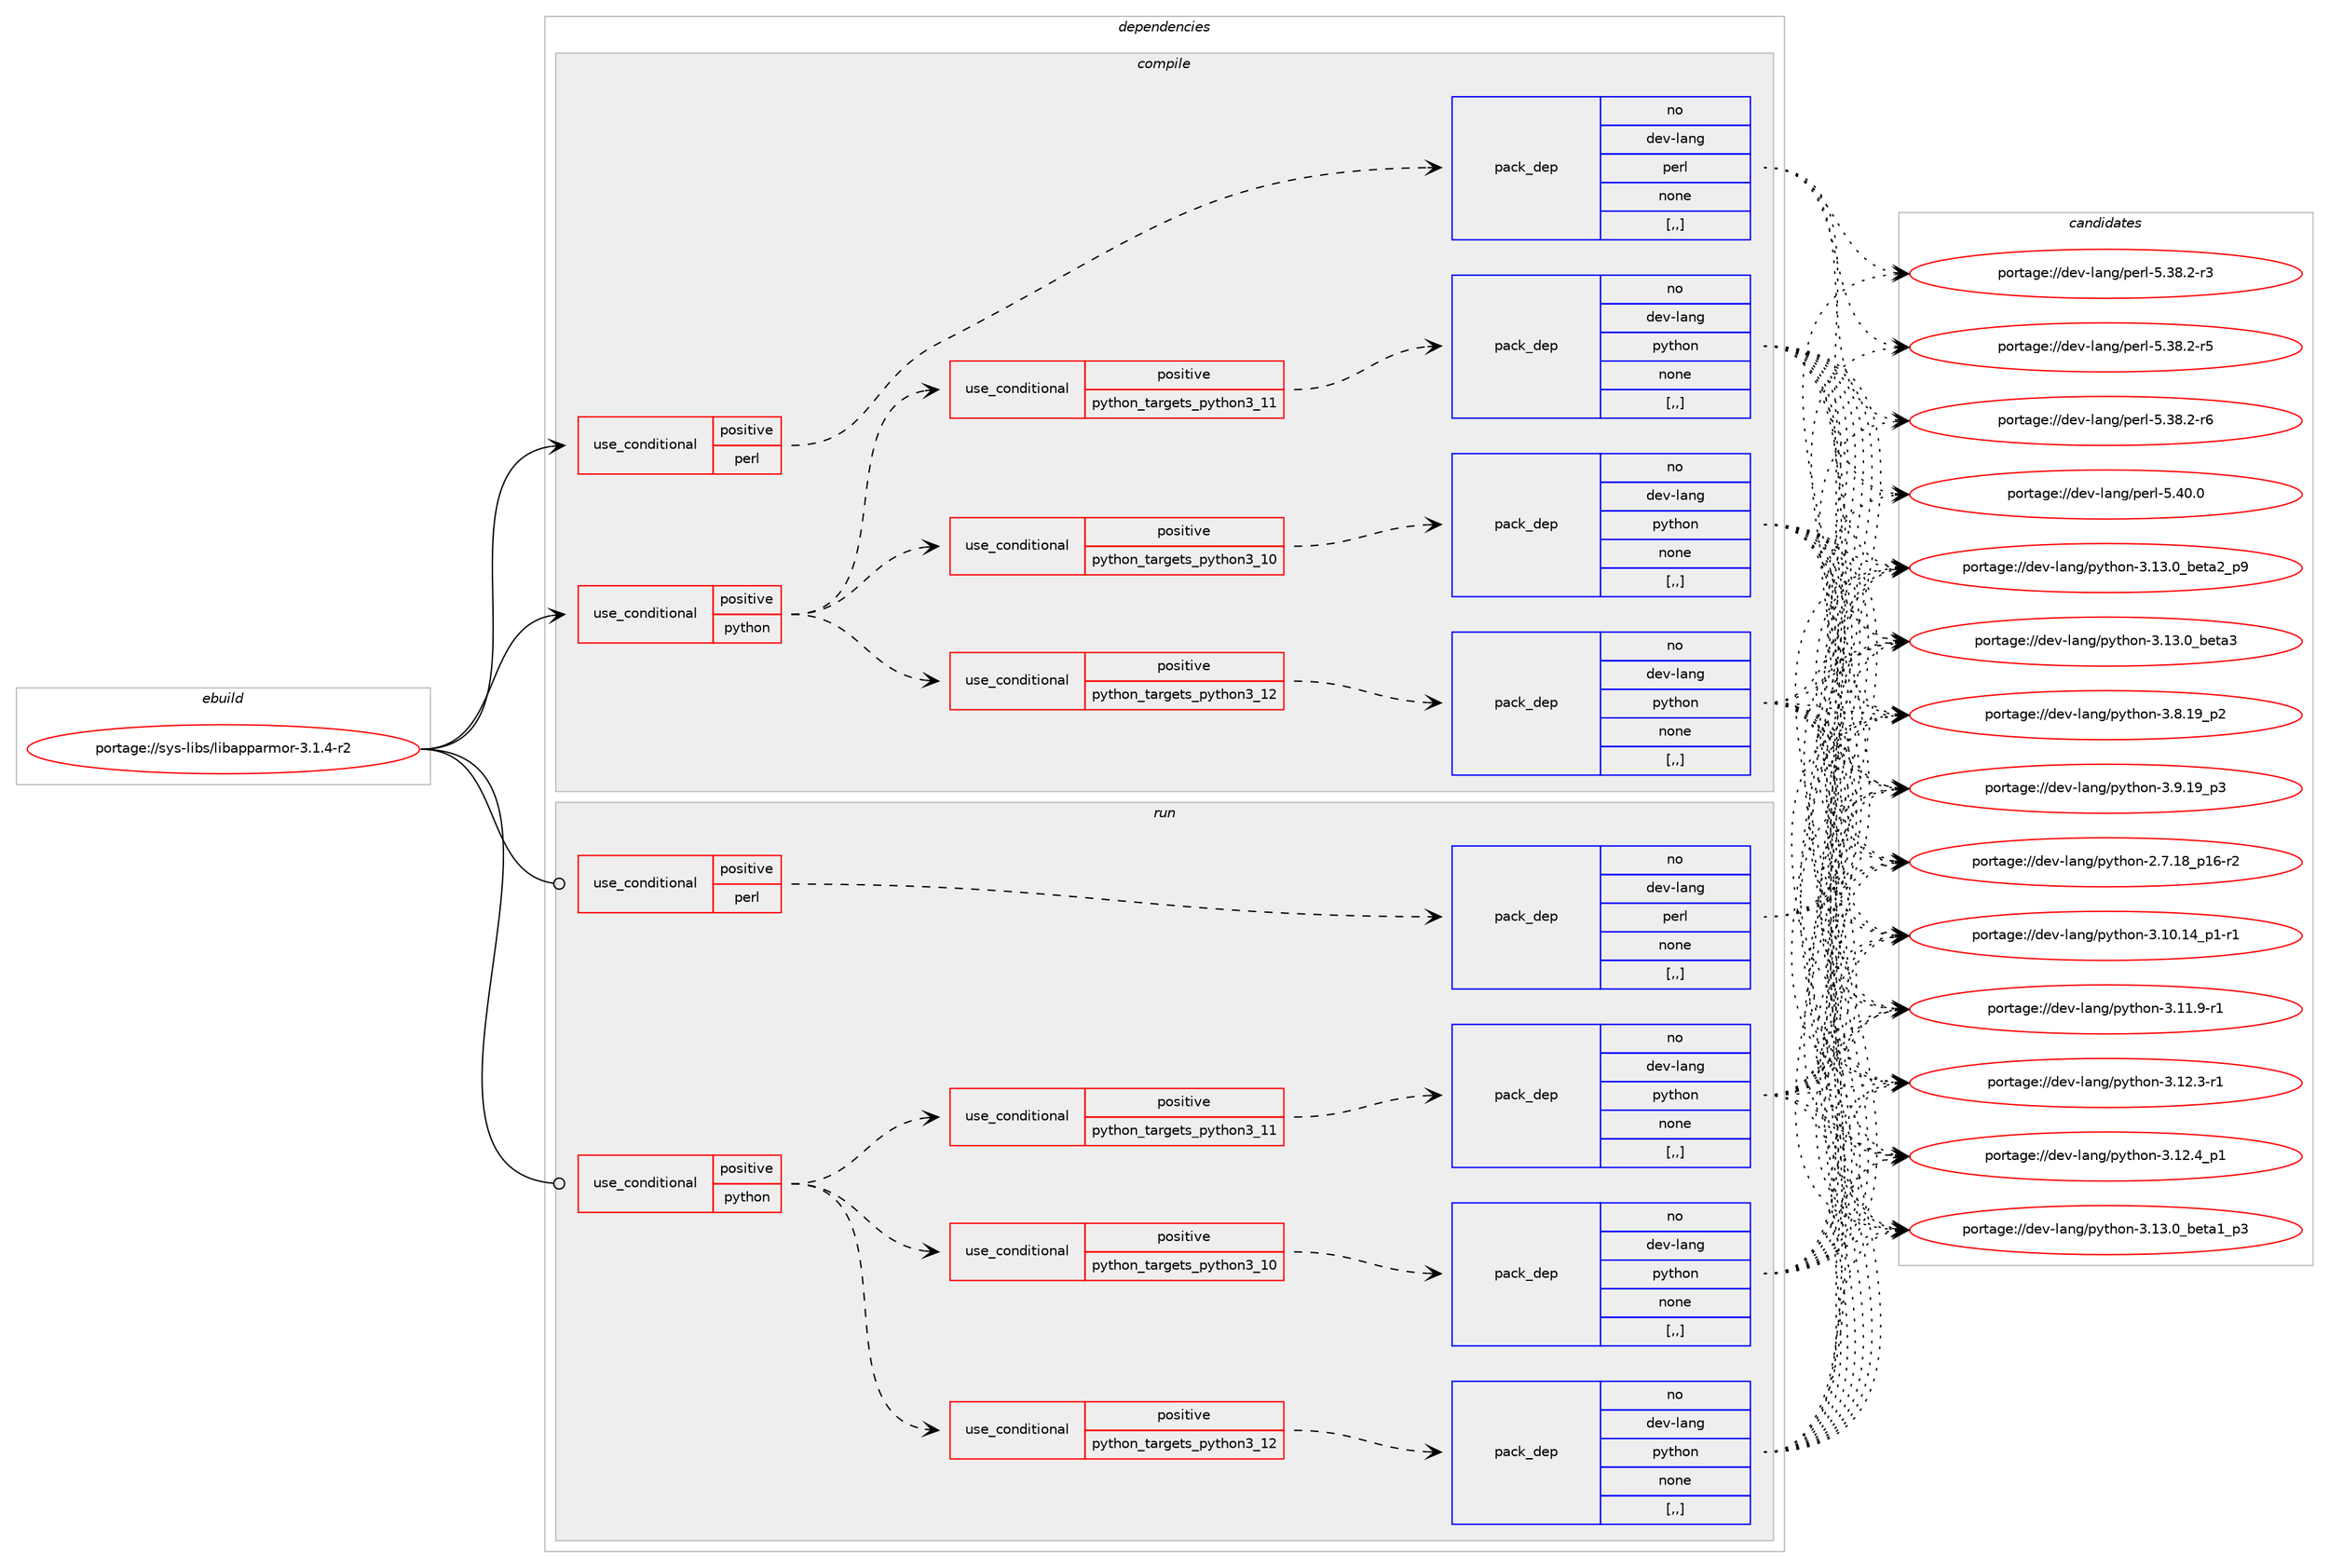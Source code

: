 digraph prolog {

# *************
# Graph options
# *************

newrank=true;
concentrate=true;
compound=true;
graph [rankdir=LR,fontname=Helvetica,fontsize=10,ranksep=1.5];#, ranksep=2.5, nodesep=0.2];
edge  [arrowhead=vee];
node  [fontname=Helvetica,fontsize=10];

# **********
# The ebuild
# **********

subgraph cluster_leftcol {
color=gray;
rank=same;
label=<<i>ebuild</i>>;
id [label="portage://sys-libs/libapparmor-3.1.4-r2", color=red, width=4, href="../sys-libs/libapparmor-3.1.4-r2.svg"];
}

# ****************
# The dependencies
# ****************

subgraph cluster_midcol {
color=gray;
label=<<i>dependencies</i>>;
subgraph cluster_compile {
fillcolor="#eeeeee";
style=filled;
label=<<i>compile</i>>;
subgraph cond114530 {
dependency430396 [label=<<TABLE BORDER="0" CELLBORDER="1" CELLSPACING="0" CELLPADDING="4"><TR><TD ROWSPAN="3" CELLPADDING="10">use_conditional</TD></TR><TR><TD>positive</TD></TR><TR><TD>perl</TD></TR></TABLE>>, shape=none, color=red];
subgraph pack312941 {
dependency430397 [label=<<TABLE BORDER="0" CELLBORDER="1" CELLSPACING="0" CELLPADDING="4" WIDTH="220"><TR><TD ROWSPAN="6" CELLPADDING="30">pack_dep</TD></TR><TR><TD WIDTH="110">no</TD></TR><TR><TD>dev-lang</TD></TR><TR><TD>perl</TD></TR><TR><TD>none</TD></TR><TR><TD>[,,]</TD></TR></TABLE>>, shape=none, color=blue];
}
dependency430396:e -> dependency430397:w [weight=20,style="dashed",arrowhead="vee"];
}
id:e -> dependency430396:w [weight=20,style="solid",arrowhead="vee"];
subgraph cond114531 {
dependency430398 [label=<<TABLE BORDER="0" CELLBORDER="1" CELLSPACING="0" CELLPADDING="4"><TR><TD ROWSPAN="3" CELLPADDING="10">use_conditional</TD></TR><TR><TD>positive</TD></TR><TR><TD>python</TD></TR></TABLE>>, shape=none, color=red];
subgraph cond114532 {
dependency430399 [label=<<TABLE BORDER="0" CELLBORDER="1" CELLSPACING="0" CELLPADDING="4"><TR><TD ROWSPAN="3" CELLPADDING="10">use_conditional</TD></TR><TR><TD>positive</TD></TR><TR><TD>python_targets_python3_10</TD></TR></TABLE>>, shape=none, color=red];
subgraph pack312942 {
dependency430400 [label=<<TABLE BORDER="0" CELLBORDER="1" CELLSPACING="0" CELLPADDING="4" WIDTH="220"><TR><TD ROWSPAN="6" CELLPADDING="30">pack_dep</TD></TR><TR><TD WIDTH="110">no</TD></TR><TR><TD>dev-lang</TD></TR><TR><TD>python</TD></TR><TR><TD>none</TD></TR><TR><TD>[,,]</TD></TR></TABLE>>, shape=none, color=blue];
}
dependency430399:e -> dependency430400:w [weight=20,style="dashed",arrowhead="vee"];
}
dependency430398:e -> dependency430399:w [weight=20,style="dashed",arrowhead="vee"];
subgraph cond114533 {
dependency430401 [label=<<TABLE BORDER="0" CELLBORDER="1" CELLSPACING="0" CELLPADDING="4"><TR><TD ROWSPAN="3" CELLPADDING="10">use_conditional</TD></TR><TR><TD>positive</TD></TR><TR><TD>python_targets_python3_11</TD></TR></TABLE>>, shape=none, color=red];
subgraph pack312943 {
dependency430402 [label=<<TABLE BORDER="0" CELLBORDER="1" CELLSPACING="0" CELLPADDING="4" WIDTH="220"><TR><TD ROWSPAN="6" CELLPADDING="30">pack_dep</TD></TR><TR><TD WIDTH="110">no</TD></TR><TR><TD>dev-lang</TD></TR><TR><TD>python</TD></TR><TR><TD>none</TD></TR><TR><TD>[,,]</TD></TR></TABLE>>, shape=none, color=blue];
}
dependency430401:e -> dependency430402:w [weight=20,style="dashed",arrowhead="vee"];
}
dependency430398:e -> dependency430401:w [weight=20,style="dashed",arrowhead="vee"];
subgraph cond114534 {
dependency430403 [label=<<TABLE BORDER="0" CELLBORDER="1" CELLSPACING="0" CELLPADDING="4"><TR><TD ROWSPAN="3" CELLPADDING="10">use_conditional</TD></TR><TR><TD>positive</TD></TR><TR><TD>python_targets_python3_12</TD></TR></TABLE>>, shape=none, color=red];
subgraph pack312944 {
dependency430404 [label=<<TABLE BORDER="0" CELLBORDER="1" CELLSPACING="0" CELLPADDING="4" WIDTH="220"><TR><TD ROWSPAN="6" CELLPADDING="30">pack_dep</TD></TR><TR><TD WIDTH="110">no</TD></TR><TR><TD>dev-lang</TD></TR><TR><TD>python</TD></TR><TR><TD>none</TD></TR><TR><TD>[,,]</TD></TR></TABLE>>, shape=none, color=blue];
}
dependency430403:e -> dependency430404:w [weight=20,style="dashed",arrowhead="vee"];
}
dependency430398:e -> dependency430403:w [weight=20,style="dashed",arrowhead="vee"];
}
id:e -> dependency430398:w [weight=20,style="solid",arrowhead="vee"];
}
subgraph cluster_compileandrun {
fillcolor="#eeeeee";
style=filled;
label=<<i>compile and run</i>>;
}
subgraph cluster_run {
fillcolor="#eeeeee";
style=filled;
label=<<i>run</i>>;
subgraph cond114535 {
dependency430405 [label=<<TABLE BORDER="0" CELLBORDER="1" CELLSPACING="0" CELLPADDING="4"><TR><TD ROWSPAN="3" CELLPADDING="10">use_conditional</TD></TR><TR><TD>positive</TD></TR><TR><TD>perl</TD></TR></TABLE>>, shape=none, color=red];
subgraph pack312945 {
dependency430406 [label=<<TABLE BORDER="0" CELLBORDER="1" CELLSPACING="0" CELLPADDING="4" WIDTH="220"><TR><TD ROWSPAN="6" CELLPADDING="30">pack_dep</TD></TR><TR><TD WIDTH="110">no</TD></TR><TR><TD>dev-lang</TD></TR><TR><TD>perl</TD></TR><TR><TD>none</TD></TR><TR><TD>[,,]</TD></TR></TABLE>>, shape=none, color=blue];
}
dependency430405:e -> dependency430406:w [weight=20,style="dashed",arrowhead="vee"];
}
id:e -> dependency430405:w [weight=20,style="solid",arrowhead="odot"];
subgraph cond114536 {
dependency430407 [label=<<TABLE BORDER="0" CELLBORDER="1" CELLSPACING="0" CELLPADDING="4"><TR><TD ROWSPAN="3" CELLPADDING="10">use_conditional</TD></TR><TR><TD>positive</TD></TR><TR><TD>python</TD></TR></TABLE>>, shape=none, color=red];
subgraph cond114537 {
dependency430408 [label=<<TABLE BORDER="0" CELLBORDER="1" CELLSPACING="0" CELLPADDING="4"><TR><TD ROWSPAN="3" CELLPADDING="10">use_conditional</TD></TR><TR><TD>positive</TD></TR><TR><TD>python_targets_python3_10</TD></TR></TABLE>>, shape=none, color=red];
subgraph pack312946 {
dependency430409 [label=<<TABLE BORDER="0" CELLBORDER="1" CELLSPACING="0" CELLPADDING="4" WIDTH="220"><TR><TD ROWSPAN="6" CELLPADDING="30">pack_dep</TD></TR><TR><TD WIDTH="110">no</TD></TR><TR><TD>dev-lang</TD></TR><TR><TD>python</TD></TR><TR><TD>none</TD></TR><TR><TD>[,,]</TD></TR></TABLE>>, shape=none, color=blue];
}
dependency430408:e -> dependency430409:w [weight=20,style="dashed",arrowhead="vee"];
}
dependency430407:e -> dependency430408:w [weight=20,style="dashed",arrowhead="vee"];
subgraph cond114538 {
dependency430410 [label=<<TABLE BORDER="0" CELLBORDER="1" CELLSPACING="0" CELLPADDING="4"><TR><TD ROWSPAN="3" CELLPADDING="10">use_conditional</TD></TR><TR><TD>positive</TD></TR><TR><TD>python_targets_python3_11</TD></TR></TABLE>>, shape=none, color=red];
subgraph pack312947 {
dependency430411 [label=<<TABLE BORDER="0" CELLBORDER="1" CELLSPACING="0" CELLPADDING="4" WIDTH="220"><TR><TD ROWSPAN="6" CELLPADDING="30">pack_dep</TD></TR><TR><TD WIDTH="110">no</TD></TR><TR><TD>dev-lang</TD></TR><TR><TD>python</TD></TR><TR><TD>none</TD></TR><TR><TD>[,,]</TD></TR></TABLE>>, shape=none, color=blue];
}
dependency430410:e -> dependency430411:w [weight=20,style="dashed",arrowhead="vee"];
}
dependency430407:e -> dependency430410:w [weight=20,style="dashed",arrowhead="vee"];
subgraph cond114539 {
dependency430412 [label=<<TABLE BORDER="0" CELLBORDER="1" CELLSPACING="0" CELLPADDING="4"><TR><TD ROWSPAN="3" CELLPADDING="10">use_conditional</TD></TR><TR><TD>positive</TD></TR><TR><TD>python_targets_python3_12</TD></TR></TABLE>>, shape=none, color=red];
subgraph pack312948 {
dependency430413 [label=<<TABLE BORDER="0" CELLBORDER="1" CELLSPACING="0" CELLPADDING="4" WIDTH="220"><TR><TD ROWSPAN="6" CELLPADDING="30">pack_dep</TD></TR><TR><TD WIDTH="110">no</TD></TR><TR><TD>dev-lang</TD></TR><TR><TD>python</TD></TR><TR><TD>none</TD></TR><TR><TD>[,,]</TD></TR></TABLE>>, shape=none, color=blue];
}
dependency430412:e -> dependency430413:w [weight=20,style="dashed",arrowhead="vee"];
}
dependency430407:e -> dependency430412:w [weight=20,style="dashed",arrowhead="vee"];
}
id:e -> dependency430407:w [weight=20,style="solid",arrowhead="odot"];
}
}

# **************
# The candidates
# **************

subgraph cluster_choices {
rank=same;
color=gray;
label=<<i>candidates</i>>;

subgraph choice312941 {
color=black;
nodesep=1;
choice100101118451089711010347112101114108455346515646504511451 [label="portage://dev-lang/perl-5.38.2-r3", color=red, width=4,href="../dev-lang/perl-5.38.2-r3.svg"];
choice100101118451089711010347112101114108455346515646504511453 [label="portage://dev-lang/perl-5.38.2-r5", color=red, width=4,href="../dev-lang/perl-5.38.2-r5.svg"];
choice100101118451089711010347112101114108455346515646504511454 [label="portage://dev-lang/perl-5.38.2-r6", color=red, width=4,href="../dev-lang/perl-5.38.2-r6.svg"];
choice10010111845108971101034711210111410845534652484648 [label="portage://dev-lang/perl-5.40.0", color=red, width=4,href="../dev-lang/perl-5.40.0.svg"];
dependency430397:e -> choice100101118451089711010347112101114108455346515646504511451:w [style=dotted,weight="100"];
dependency430397:e -> choice100101118451089711010347112101114108455346515646504511453:w [style=dotted,weight="100"];
dependency430397:e -> choice100101118451089711010347112101114108455346515646504511454:w [style=dotted,weight="100"];
dependency430397:e -> choice10010111845108971101034711210111410845534652484648:w [style=dotted,weight="100"];
}
subgraph choice312942 {
color=black;
nodesep=1;
choice100101118451089711010347112121116104111110455046554649569511249544511450 [label="portage://dev-lang/python-2.7.18_p16-r2", color=red, width=4,href="../dev-lang/python-2.7.18_p16-r2.svg"];
choice100101118451089711010347112121116104111110455146494846495295112494511449 [label="portage://dev-lang/python-3.10.14_p1-r1", color=red, width=4,href="../dev-lang/python-3.10.14_p1-r1.svg"];
choice100101118451089711010347112121116104111110455146494946574511449 [label="portage://dev-lang/python-3.11.9-r1", color=red, width=4,href="../dev-lang/python-3.11.9-r1.svg"];
choice100101118451089711010347112121116104111110455146495046514511449 [label="portage://dev-lang/python-3.12.3-r1", color=red, width=4,href="../dev-lang/python-3.12.3-r1.svg"];
choice100101118451089711010347112121116104111110455146495046529511249 [label="portage://dev-lang/python-3.12.4_p1", color=red, width=4,href="../dev-lang/python-3.12.4_p1.svg"];
choice10010111845108971101034711212111610411111045514649514648959810111697499511251 [label="portage://dev-lang/python-3.13.0_beta1_p3", color=red, width=4,href="../dev-lang/python-3.13.0_beta1_p3.svg"];
choice10010111845108971101034711212111610411111045514649514648959810111697509511257 [label="portage://dev-lang/python-3.13.0_beta2_p9", color=red, width=4,href="../dev-lang/python-3.13.0_beta2_p9.svg"];
choice1001011184510897110103471121211161041111104551464951464895981011169751 [label="portage://dev-lang/python-3.13.0_beta3", color=red, width=4,href="../dev-lang/python-3.13.0_beta3.svg"];
choice100101118451089711010347112121116104111110455146564649579511250 [label="portage://dev-lang/python-3.8.19_p2", color=red, width=4,href="../dev-lang/python-3.8.19_p2.svg"];
choice100101118451089711010347112121116104111110455146574649579511251 [label="portage://dev-lang/python-3.9.19_p3", color=red, width=4,href="../dev-lang/python-3.9.19_p3.svg"];
dependency430400:e -> choice100101118451089711010347112121116104111110455046554649569511249544511450:w [style=dotted,weight="100"];
dependency430400:e -> choice100101118451089711010347112121116104111110455146494846495295112494511449:w [style=dotted,weight="100"];
dependency430400:e -> choice100101118451089711010347112121116104111110455146494946574511449:w [style=dotted,weight="100"];
dependency430400:e -> choice100101118451089711010347112121116104111110455146495046514511449:w [style=dotted,weight="100"];
dependency430400:e -> choice100101118451089711010347112121116104111110455146495046529511249:w [style=dotted,weight="100"];
dependency430400:e -> choice10010111845108971101034711212111610411111045514649514648959810111697499511251:w [style=dotted,weight="100"];
dependency430400:e -> choice10010111845108971101034711212111610411111045514649514648959810111697509511257:w [style=dotted,weight="100"];
dependency430400:e -> choice1001011184510897110103471121211161041111104551464951464895981011169751:w [style=dotted,weight="100"];
dependency430400:e -> choice100101118451089711010347112121116104111110455146564649579511250:w [style=dotted,weight="100"];
dependency430400:e -> choice100101118451089711010347112121116104111110455146574649579511251:w [style=dotted,weight="100"];
}
subgraph choice312943 {
color=black;
nodesep=1;
choice100101118451089711010347112121116104111110455046554649569511249544511450 [label="portage://dev-lang/python-2.7.18_p16-r2", color=red, width=4,href="../dev-lang/python-2.7.18_p16-r2.svg"];
choice100101118451089711010347112121116104111110455146494846495295112494511449 [label="portage://dev-lang/python-3.10.14_p1-r1", color=red, width=4,href="../dev-lang/python-3.10.14_p1-r1.svg"];
choice100101118451089711010347112121116104111110455146494946574511449 [label="portage://dev-lang/python-3.11.9-r1", color=red, width=4,href="../dev-lang/python-3.11.9-r1.svg"];
choice100101118451089711010347112121116104111110455146495046514511449 [label="portage://dev-lang/python-3.12.3-r1", color=red, width=4,href="../dev-lang/python-3.12.3-r1.svg"];
choice100101118451089711010347112121116104111110455146495046529511249 [label="portage://dev-lang/python-3.12.4_p1", color=red, width=4,href="../dev-lang/python-3.12.4_p1.svg"];
choice10010111845108971101034711212111610411111045514649514648959810111697499511251 [label="portage://dev-lang/python-3.13.0_beta1_p3", color=red, width=4,href="../dev-lang/python-3.13.0_beta1_p3.svg"];
choice10010111845108971101034711212111610411111045514649514648959810111697509511257 [label="portage://dev-lang/python-3.13.0_beta2_p9", color=red, width=4,href="../dev-lang/python-3.13.0_beta2_p9.svg"];
choice1001011184510897110103471121211161041111104551464951464895981011169751 [label="portage://dev-lang/python-3.13.0_beta3", color=red, width=4,href="../dev-lang/python-3.13.0_beta3.svg"];
choice100101118451089711010347112121116104111110455146564649579511250 [label="portage://dev-lang/python-3.8.19_p2", color=red, width=4,href="../dev-lang/python-3.8.19_p2.svg"];
choice100101118451089711010347112121116104111110455146574649579511251 [label="portage://dev-lang/python-3.9.19_p3", color=red, width=4,href="../dev-lang/python-3.9.19_p3.svg"];
dependency430402:e -> choice100101118451089711010347112121116104111110455046554649569511249544511450:w [style=dotted,weight="100"];
dependency430402:e -> choice100101118451089711010347112121116104111110455146494846495295112494511449:w [style=dotted,weight="100"];
dependency430402:e -> choice100101118451089711010347112121116104111110455146494946574511449:w [style=dotted,weight="100"];
dependency430402:e -> choice100101118451089711010347112121116104111110455146495046514511449:w [style=dotted,weight="100"];
dependency430402:e -> choice100101118451089711010347112121116104111110455146495046529511249:w [style=dotted,weight="100"];
dependency430402:e -> choice10010111845108971101034711212111610411111045514649514648959810111697499511251:w [style=dotted,weight="100"];
dependency430402:e -> choice10010111845108971101034711212111610411111045514649514648959810111697509511257:w [style=dotted,weight="100"];
dependency430402:e -> choice1001011184510897110103471121211161041111104551464951464895981011169751:w [style=dotted,weight="100"];
dependency430402:e -> choice100101118451089711010347112121116104111110455146564649579511250:w [style=dotted,weight="100"];
dependency430402:e -> choice100101118451089711010347112121116104111110455146574649579511251:w [style=dotted,weight="100"];
}
subgraph choice312944 {
color=black;
nodesep=1;
choice100101118451089711010347112121116104111110455046554649569511249544511450 [label="portage://dev-lang/python-2.7.18_p16-r2", color=red, width=4,href="../dev-lang/python-2.7.18_p16-r2.svg"];
choice100101118451089711010347112121116104111110455146494846495295112494511449 [label="portage://dev-lang/python-3.10.14_p1-r1", color=red, width=4,href="../dev-lang/python-3.10.14_p1-r1.svg"];
choice100101118451089711010347112121116104111110455146494946574511449 [label="portage://dev-lang/python-3.11.9-r1", color=red, width=4,href="../dev-lang/python-3.11.9-r1.svg"];
choice100101118451089711010347112121116104111110455146495046514511449 [label="portage://dev-lang/python-3.12.3-r1", color=red, width=4,href="../dev-lang/python-3.12.3-r1.svg"];
choice100101118451089711010347112121116104111110455146495046529511249 [label="portage://dev-lang/python-3.12.4_p1", color=red, width=4,href="../dev-lang/python-3.12.4_p1.svg"];
choice10010111845108971101034711212111610411111045514649514648959810111697499511251 [label="portage://dev-lang/python-3.13.0_beta1_p3", color=red, width=4,href="../dev-lang/python-3.13.0_beta1_p3.svg"];
choice10010111845108971101034711212111610411111045514649514648959810111697509511257 [label="portage://dev-lang/python-3.13.0_beta2_p9", color=red, width=4,href="../dev-lang/python-3.13.0_beta2_p9.svg"];
choice1001011184510897110103471121211161041111104551464951464895981011169751 [label="portage://dev-lang/python-3.13.0_beta3", color=red, width=4,href="../dev-lang/python-3.13.0_beta3.svg"];
choice100101118451089711010347112121116104111110455146564649579511250 [label="portage://dev-lang/python-3.8.19_p2", color=red, width=4,href="../dev-lang/python-3.8.19_p2.svg"];
choice100101118451089711010347112121116104111110455146574649579511251 [label="portage://dev-lang/python-3.9.19_p3", color=red, width=4,href="../dev-lang/python-3.9.19_p3.svg"];
dependency430404:e -> choice100101118451089711010347112121116104111110455046554649569511249544511450:w [style=dotted,weight="100"];
dependency430404:e -> choice100101118451089711010347112121116104111110455146494846495295112494511449:w [style=dotted,weight="100"];
dependency430404:e -> choice100101118451089711010347112121116104111110455146494946574511449:w [style=dotted,weight="100"];
dependency430404:e -> choice100101118451089711010347112121116104111110455146495046514511449:w [style=dotted,weight="100"];
dependency430404:e -> choice100101118451089711010347112121116104111110455146495046529511249:w [style=dotted,weight="100"];
dependency430404:e -> choice10010111845108971101034711212111610411111045514649514648959810111697499511251:w [style=dotted,weight="100"];
dependency430404:e -> choice10010111845108971101034711212111610411111045514649514648959810111697509511257:w [style=dotted,weight="100"];
dependency430404:e -> choice1001011184510897110103471121211161041111104551464951464895981011169751:w [style=dotted,weight="100"];
dependency430404:e -> choice100101118451089711010347112121116104111110455146564649579511250:w [style=dotted,weight="100"];
dependency430404:e -> choice100101118451089711010347112121116104111110455146574649579511251:w [style=dotted,weight="100"];
}
subgraph choice312945 {
color=black;
nodesep=1;
choice100101118451089711010347112101114108455346515646504511451 [label="portage://dev-lang/perl-5.38.2-r3", color=red, width=4,href="../dev-lang/perl-5.38.2-r3.svg"];
choice100101118451089711010347112101114108455346515646504511453 [label="portage://dev-lang/perl-5.38.2-r5", color=red, width=4,href="../dev-lang/perl-5.38.2-r5.svg"];
choice100101118451089711010347112101114108455346515646504511454 [label="portage://dev-lang/perl-5.38.2-r6", color=red, width=4,href="../dev-lang/perl-5.38.2-r6.svg"];
choice10010111845108971101034711210111410845534652484648 [label="portage://dev-lang/perl-5.40.0", color=red, width=4,href="../dev-lang/perl-5.40.0.svg"];
dependency430406:e -> choice100101118451089711010347112101114108455346515646504511451:w [style=dotted,weight="100"];
dependency430406:e -> choice100101118451089711010347112101114108455346515646504511453:w [style=dotted,weight="100"];
dependency430406:e -> choice100101118451089711010347112101114108455346515646504511454:w [style=dotted,weight="100"];
dependency430406:e -> choice10010111845108971101034711210111410845534652484648:w [style=dotted,weight="100"];
}
subgraph choice312946 {
color=black;
nodesep=1;
choice100101118451089711010347112121116104111110455046554649569511249544511450 [label="portage://dev-lang/python-2.7.18_p16-r2", color=red, width=4,href="../dev-lang/python-2.7.18_p16-r2.svg"];
choice100101118451089711010347112121116104111110455146494846495295112494511449 [label="portage://dev-lang/python-3.10.14_p1-r1", color=red, width=4,href="../dev-lang/python-3.10.14_p1-r1.svg"];
choice100101118451089711010347112121116104111110455146494946574511449 [label="portage://dev-lang/python-3.11.9-r1", color=red, width=4,href="../dev-lang/python-3.11.9-r1.svg"];
choice100101118451089711010347112121116104111110455146495046514511449 [label="portage://dev-lang/python-3.12.3-r1", color=red, width=4,href="../dev-lang/python-3.12.3-r1.svg"];
choice100101118451089711010347112121116104111110455146495046529511249 [label="portage://dev-lang/python-3.12.4_p1", color=red, width=4,href="../dev-lang/python-3.12.4_p1.svg"];
choice10010111845108971101034711212111610411111045514649514648959810111697499511251 [label="portage://dev-lang/python-3.13.0_beta1_p3", color=red, width=4,href="../dev-lang/python-3.13.0_beta1_p3.svg"];
choice10010111845108971101034711212111610411111045514649514648959810111697509511257 [label="portage://dev-lang/python-3.13.0_beta2_p9", color=red, width=4,href="../dev-lang/python-3.13.0_beta2_p9.svg"];
choice1001011184510897110103471121211161041111104551464951464895981011169751 [label="portage://dev-lang/python-3.13.0_beta3", color=red, width=4,href="../dev-lang/python-3.13.0_beta3.svg"];
choice100101118451089711010347112121116104111110455146564649579511250 [label="portage://dev-lang/python-3.8.19_p2", color=red, width=4,href="../dev-lang/python-3.8.19_p2.svg"];
choice100101118451089711010347112121116104111110455146574649579511251 [label="portage://dev-lang/python-3.9.19_p3", color=red, width=4,href="../dev-lang/python-3.9.19_p3.svg"];
dependency430409:e -> choice100101118451089711010347112121116104111110455046554649569511249544511450:w [style=dotted,weight="100"];
dependency430409:e -> choice100101118451089711010347112121116104111110455146494846495295112494511449:w [style=dotted,weight="100"];
dependency430409:e -> choice100101118451089711010347112121116104111110455146494946574511449:w [style=dotted,weight="100"];
dependency430409:e -> choice100101118451089711010347112121116104111110455146495046514511449:w [style=dotted,weight="100"];
dependency430409:e -> choice100101118451089711010347112121116104111110455146495046529511249:w [style=dotted,weight="100"];
dependency430409:e -> choice10010111845108971101034711212111610411111045514649514648959810111697499511251:w [style=dotted,weight="100"];
dependency430409:e -> choice10010111845108971101034711212111610411111045514649514648959810111697509511257:w [style=dotted,weight="100"];
dependency430409:e -> choice1001011184510897110103471121211161041111104551464951464895981011169751:w [style=dotted,weight="100"];
dependency430409:e -> choice100101118451089711010347112121116104111110455146564649579511250:w [style=dotted,weight="100"];
dependency430409:e -> choice100101118451089711010347112121116104111110455146574649579511251:w [style=dotted,weight="100"];
}
subgraph choice312947 {
color=black;
nodesep=1;
choice100101118451089711010347112121116104111110455046554649569511249544511450 [label="portage://dev-lang/python-2.7.18_p16-r2", color=red, width=4,href="../dev-lang/python-2.7.18_p16-r2.svg"];
choice100101118451089711010347112121116104111110455146494846495295112494511449 [label="portage://dev-lang/python-3.10.14_p1-r1", color=red, width=4,href="../dev-lang/python-3.10.14_p1-r1.svg"];
choice100101118451089711010347112121116104111110455146494946574511449 [label="portage://dev-lang/python-3.11.9-r1", color=red, width=4,href="../dev-lang/python-3.11.9-r1.svg"];
choice100101118451089711010347112121116104111110455146495046514511449 [label="portage://dev-lang/python-3.12.3-r1", color=red, width=4,href="../dev-lang/python-3.12.3-r1.svg"];
choice100101118451089711010347112121116104111110455146495046529511249 [label="portage://dev-lang/python-3.12.4_p1", color=red, width=4,href="../dev-lang/python-3.12.4_p1.svg"];
choice10010111845108971101034711212111610411111045514649514648959810111697499511251 [label="portage://dev-lang/python-3.13.0_beta1_p3", color=red, width=4,href="../dev-lang/python-3.13.0_beta1_p3.svg"];
choice10010111845108971101034711212111610411111045514649514648959810111697509511257 [label="portage://dev-lang/python-3.13.0_beta2_p9", color=red, width=4,href="../dev-lang/python-3.13.0_beta2_p9.svg"];
choice1001011184510897110103471121211161041111104551464951464895981011169751 [label="portage://dev-lang/python-3.13.0_beta3", color=red, width=4,href="../dev-lang/python-3.13.0_beta3.svg"];
choice100101118451089711010347112121116104111110455146564649579511250 [label="portage://dev-lang/python-3.8.19_p2", color=red, width=4,href="../dev-lang/python-3.8.19_p2.svg"];
choice100101118451089711010347112121116104111110455146574649579511251 [label="portage://dev-lang/python-3.9.19_p3", color=red, width=4,href="../dev-lang/python-3.9.19_p3.svg"];
dependency430411:e -> choice100101118451089711010347112121116104111110455046554649569511249544511450:w [style=dotted,weight="100"];
dependency430411:e -> choice100101118451089711010347112121116104111110455146494846495295112494511449:w [style=dotted,weight="100"];
dependency430411:e -> choice100101118451089711010347112121116104111110455146494946574511449:w [style=dotted,weight="100"];
dependency430411:e -> choice100101118451089711010347112121116104111110455146495046514511449:w [style=dotted,weight="100"];
dependency430411:e -> choice100101118451089711010347112121116104111110455146495046529511249:w [style=dotted,weight="100"];
dependency430411:e -> choice10010111845108971101034711212111610411111045514649514648959810111697499511251:w [style=dotted,weight="100"];
dependency430411:e -> choice10010111845108971101034711212111610411111045514649514648959810111697509511257:w [style=dotted,weight="100"];
dependency430411:e -> choice1001011184510897110103471121211161041111104551464951464895981011169751:w [style=dotted,weight="100"];
dependency430411:e -> choice100101118451089711010347112121116104111110455146564649579511250:w [style=dotted,weight="100"];
dependency430411:e -> choice100101118451089711010347112121116104111110455146574649579511251:w [style=dotted,weight="100"];
}
subgraph choice312948 {
color=black;
nodesep=1;
choice100101118451089711010347112121116104111110455046554649569511249544511450 [label="portage://dev-lang/python-2.7.18_p16-r2", color=red, width=4,href="../dev-lang/python-2.7.18_p16-r2.svg"];
choice100101118451089711010347112121116104111110455146494846495295112494511449 [label="portage://dev-lang/python-3.10.14_p1-r1", color=red, width=4,href="../dev-lang/python-3.10.14_p1-r1.svg"];
choice100101118451089711010347112121116104111110455146494946574511449 [label="portage://dev-lang/python-3.11.9-r1", color=red, width=4,href="../dev-lang/python-3.11.9-r1.svg"];
choice100101118451089711010347112121116104111110455146495046514511449 [label="portage://dev-lang/python-3.12.3-r1", color=red, width=4,href="../dev-lang/python-3.12.3-r1.svg"];
choice100101118451089711010347112121116104111110455146495046529511249 [label="portage://dev-lang/python-3.12.4_p1", color=red, width=4,href="../dev-lang/python-3.12.4_p1.svg"];
choice10010111845108971101034711212111610411111045514649514648959810111697499511251 [label="portage://dev-lang/python-3.13.0_beta1_p3", color=red, width=4,href="../dev-lang/python-3.13.0_beta1_p3.svg"];
choice10010111845108971101034711212111610411111045514649514648959810111697509511257 [label="portage://dev-lang/python-3.13.0_beta2_p9", color=red, width=4,href="../dev-lang/python-3.13.0_beta2_p9.svg"];
choice1001011184510897110103471121211161041111104551464951464895981011169751 [label="portage://dev-lang/python-3.13.0_beta3", color=red, width=4,href="../dev-lang/python-3.13.0_beta3.svg"];
choice100101118451089711010347112121116104111110455146564649579511250 [label="portage://dev-lang/python-3.8.19_p2", color=red, width=4,href="../dev-lang/python-3.8.19_p2.svg"];
choice100101118451089711010347112121116104111110455146574649579511251 [label="portage://dev-lang/python-3.9.19_p3", color=red, width=4,href="../dev-lang/python-3.9.19_p3.svg"];
dependency430413:e -> choice100101118451089711010347112121116104111110455046554649569511249544511450:w [style=dotted,weight="100"];
dependency430413:e -> choice100101118451089711010347112121116104111110455146494846495295112494511449:w [style=dotted,weight="100"];
dependency430413:e -> choice100101118451089711010347112121116104111110455146494946574511449:w [style=dotted,weight="100"];
dependency430413:e -> choice100101118451089711010347112121116104111110455146495046514511449:w [style=dotted,weight="100"];
dependency430413:e -> choice100101118451089711010347112121116104111110455146495046529511249:w [style=dotted,weight="100"];
dependency430413:e -> choice10010111845108971101034711212111610411111045514649514648959810111697499511251:w [style=dotted,weight="100"];
dependency430413:e -> choice10010111845108971101034711212111610411111045514649514648959810111697509511257:w [style=dotted,weight="100"];
dependency430413:e -> choice1001011184510897110103471121211161041111104551464951464895981011169751:w [style=dotted,weight="100"];
dependency430413:e -> choice100101118451089711010347112121116104111110455146564649579511250:w [style=dotted,weight="100"];
dependency430413:e -> choice100101118451089711010347112121116104111110455146574649579511251:w [style=dotted,weight="100"];
}
}

}
